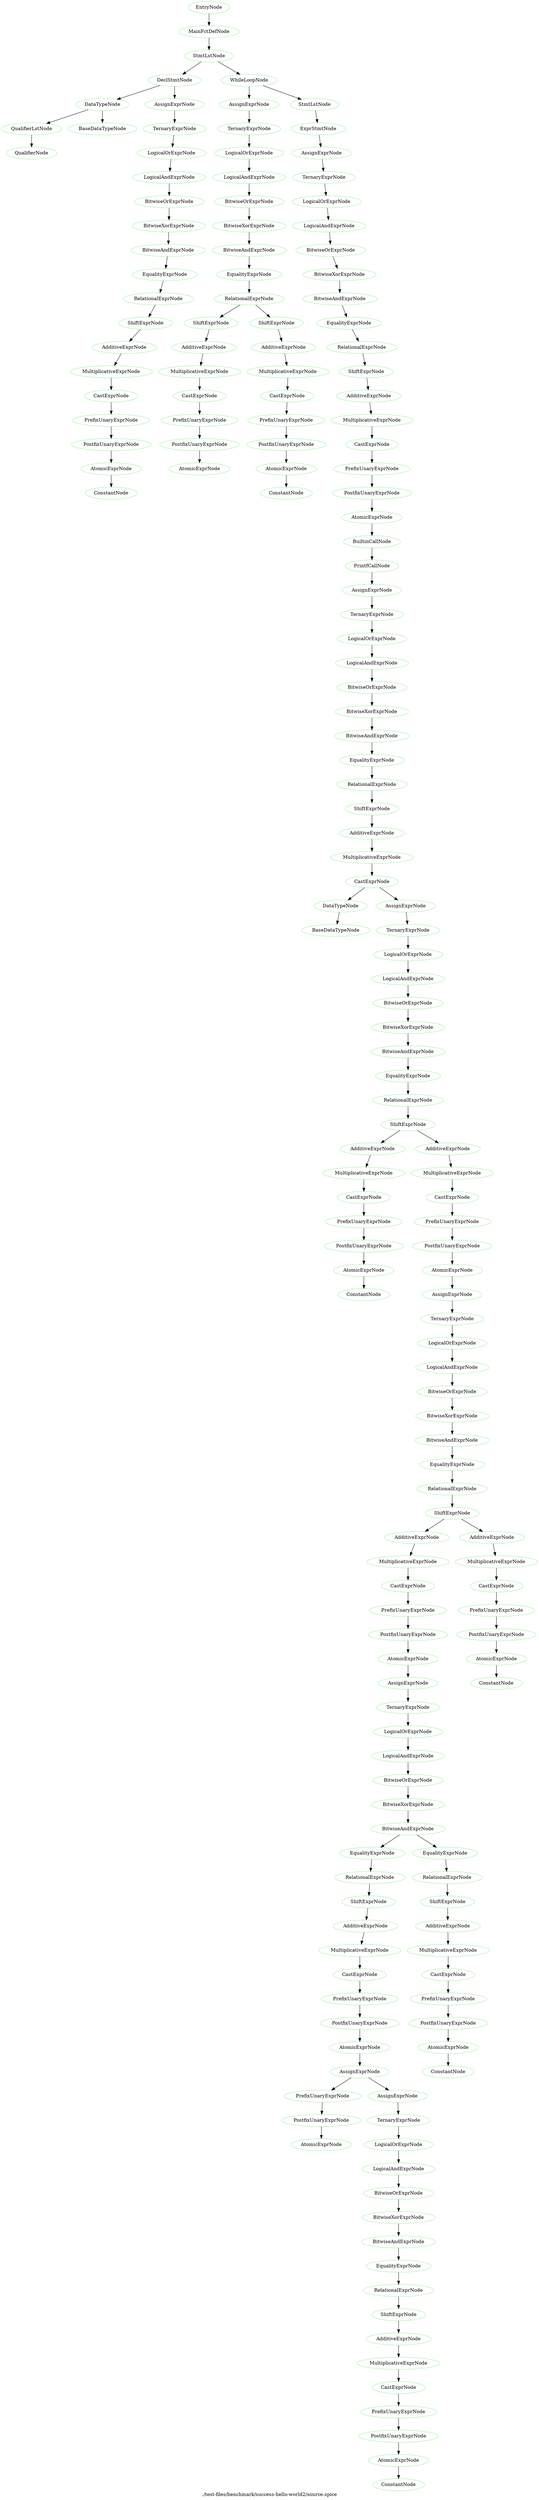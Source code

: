 digraph {
 rankdir="TB";
 label="./test-files/benchmark/success-hello-world2/source.spice";
 L3C1_EntryNode [color="lightgreen",label="EntryNode"];
 L3C1_MainFctDefNode [color="lightgreen",label="MainFctDefNode"];
 L3C1_EntryNode -> L3C1_MainFctDefNode;
 L3C15_StmtLstNode [color="lightgreen",label="StmtLstNode"];
 L3C1_MainFctDefNode -> L3C15_StmtLstNode;
 L4C5_DeclStmtNode [color="lightgreen",label="DeclStmtNode"];
 L3C15_StmtLstNode -> L4C5_DeclStmtNode;
 L4C5_DataTypeNode [color="lightgreen",label="DataTypeNode"];
 L4C5_DeclStmtNode -> L4C5_DataTypeNode;
 L4C5_QualifierLstNode [color="lightgreen",label="QualifierLstNode"];
 L4C5_DataTypeNode -> L4C5_QualifierLstNode;
 L4C5_QualifierNode [color="lightgreen",label="QualifierNode"];
 L4C5_QualifierLstNode -> L4C5_QualifierNode;
 L4C14_BaseDataTypeNode [color="lightgreen",label="BaseDataTypeNode"];
 L4C5_DataTypeNode -> L4C14_BaseDataTypeNode;
 L4C24_AssignExprNode [color="lightgreen",label="AssignExprNode"];
 L4C5_DeclStmtNode -> L4C24_AssignExprNode;
 L4C24_TernaryExprNode [color="lightgreen",label="TernaryExprNode"];
 L4C24_AssignExprNode -> L4C24_TernaryExprNode;
 L4C24_LogicalOrExprNode [color="lightgreen",label="LogicalOrExprNode"];
 L4C24_TernaryExprNode -> L4C24_LogicalOrExprNode;
 L4C24_LogicalAndExprNode [color="lightgreen",label="LogicalAndExprNode"];
 L4C24_LogicalOrExprNode -> L4C24_LogicalAndExprNode;
 L4C24_BitwiseOrExprNode [color="lightgreen",label="BitwiseOrExprNode"];
 L4C24_LogicalAndExprNode -> L4C24_BitwiseOrExprNode;
 L4C24_BitwiseXorExprNode [color="lightgreen",label="BitwiseXorExprNode"];
 L4C24_BitwiseOrExprNode -> L4C24_BitwiseXorExprNode;
 L4C24_BitwiseAndExprNode [color="lightgreen",label="BitwiseAndExprNode"];
 L4C24_BitwiseXorExprNode -> L4C24_BitwiseAndExprNode;
 L4C24_EqualityExprNode [color="lightgreen",label="EqualityExprNode"];
 L4C24_BitwiseAndExprNode -> L4C24_EqualityExprNode;
 L4C24_RelationalExprNode [color="lightgreen",label="RelationalExprNode"];
 L4C24_EqualityExprNode -> L4C24_RelationalExprNode;
 L4C24_ShiftExprNode [color="lightgreen",label="ShiftExprNode"];
 L4C24_RelationalExprNode -> L4C24_ShiftExprNode;
 L4C24_AdditiveExprNode [color="lightgreen",label="AdditiveExprNode"];
 L4C24_ShiftExprNode -> L4C24_AdditiveExprNode;
 L4C24_MultiplicativeExprNode [color="lightgreen",label="MultiplicativeExprNode"];
 L4C24_AdditiveExprNode -> L4C24_MultiplicativeExprNode;
 L4C24_CastExprNode [color="lightgreen",label="CastExprNode"];
 L4C24_MultiplicativeExprNode -> L4C24_CastExprNode;
 L4C24_PrefixUnaryExprNode [color="lightgreen",label="PrefixUnaryExprNode"];
 L4C24_CastExprNode -> L4C24_PrefixUnaryExprNode;
 L4C24_PostfixUnaryExprNode [color="lightgreen",label="PostfixUnaryExprNode"];
 L4C24_PrefixUnaryExprNode -> L4C24_PostfixUnaryExprNode;
 L4C24_AtomicExprNode [color="lightgreen",label="AtomicExprNode"];
 L4C24_PostfixUnaryExprNode -> L4C24_AtomicExprNode;
 L4C24_ConstantNode [color="lightgreen",label="ConstantNode"];
 L4C24_AtomicExprNode -> L4C24_ConstantNode;
 L5C5_WhileLoopNode [color="lightgreen",label="WhileLoopNode"];
 L3C15_StmtLstNode -> L5C5_WhileLoopNode;
 L5C11_AssignExprNode [color="lightgreen",label="AssignExprNode"];
 L5C5_WhileLoopNode -> L5C11_AssignExprNode;
 L5C11_TernaryExprNode [color="lightgreen",label="TernaryExprNode"];
 L5C11_AssignExprNode -> L5C11_TernaryExprNode;
 L5C11_LogicalOrExprNode [color="lightgreen",label="LogicalOrExprNode"];
 L5C11_TernaryExprNode -> L5C11_LogicalOrExprNode;
 L5C11_LogicalAndExprNode [color="lightgreen",label="LogicalAndExprNode"];
 L5C11_LogicalOrExprNode -> L5C11_LogicalAndExprNode;
 L5C11_BitwiseOrExprNode [color="lightgreen",label="BitwiseOrExprNode"];
 L5C11_LogicalAndExprNode -> L5C11_BitwiseOrExprNode;
 L5C11_BitwiseXorExprNode [color="lightgreen",label="BitwiseXorExprNode"];
 L5C11_BitwiseOrExprNode -> L5C11_BitwiseXorExprNode;
 L5C11_BitwiseAndExprNode [color="lightgreen",label="BitwiseAndExprNode"];
 L5C11_BitwiseXorExprNode -> L5C11_BitwiseAndExprNode;
 L5C11_EqualityExprNode [color="lightgreen",label="EqualityExprNode"];
 L5C11_BitwiseAndExprNode -> L5C11_EqualityExprNode;
 L5C11_RelationalExprNode [color="lightgreen",label="RelationalExprNode"];
 L5C11_EqualityExprNode -> L5C11_RelationalExprNode;
 L5C11_ShiftExprNode [color="lightgreen",label="ShiftExprNode"];
 L5C11_RelationalExprNode -> L5C11_ShiftExprNode;
 L5C11_AdditiveExprNode [color="lightgreen",label="AdditiveExprNode"];
 L5C11_ShiftExprNode -> L5C11_AdditiveExprNode;
 L5C11_MultiplicativeExprNode [color="lightgreen",label="MultiplicativeExprNode"];
 L5C11_AdditiveExprNode -> L5C11_MultiplicativeExprNode;
 L5C11_CastExprNode [color="lightgreen",label="CastExprNode"];
 L5C11_MultiplicativeExprNode -> L5C11_CastExprNode;
 L5C11_PrefixUnaryExprNode [color="lightgreen",label="PrefixUnaryExprNode"];
 L5C11_CastExprNode -> L5C11_PrefixUnaryExprNode;
 L5C11_PostfixUnaryExprNode [color="lightgreen",label="PostfixUnaryExprNode"];
 L5C11_PrefixUnaryExprNode -> L5C11_PostfixUnaryExprNode;
 L5C11_AtomicExprNode [color="lightgreen",label="AtomicExprNode"];
 L5C11_PostfixUnaryExprNode -> L5C11_AtomicExprNode;
 L5C16_ShiftExprNode [color="lightgreen",label="ShiftExprNode"];
 L5C11_RelationalExprNode -> L5C16_ShiftExprNode;
 L5C16_AdditiveExprNode [color="lightgreen",label="AdditiveExprNode"];
 L5C16_ShiftExprNode -> L5C16_AdditiveExprNode;
 L5C16_MultiplicativeExprNode [color="lightgreen",label="MultiplicativeExprNode"];
 L5C16_AdditiveExprNode -> L5C16_MultiplicativeExprNode;
 L5C16_CastExprNode [color="lightgreen",label="CastExprNode"];
 L5C16_MultiplicativeExprNode -> L5C16_CastExprNode;
 L5C16_PrefixUnaryExprNode [color="lightgreen",label="PrefixUnaryExprNode"];
 L5C16_CastExprNode -> L5C16_PrefixUnaryExprNode;
 L5C16_PostfixUnaryExprNode [color="lightgreen",label="PostfixUnaryExprNode"];
 L5C16_PrefixUnaryExprNode -> L5C16_PostfixUnaryExprNode;
 L5C16_AtomicExprNode [color="lightgreen",label="AtomicExprNode"];
 L5C16_PostfixUnaryExprNode -> L5C16_AtomicExprNode;
 L5C16_ConstantNode [color="lightgreen",label="ConstantNode"];
 L5C16_AtomicExprNode -> L5C16_ConstantNode;
 L5C18_StmtLstNode [color="lightgreen",label="StmtLstNode"];
 L5C5_WhileLoopNode -> L5C18_StmtLstNode;
 L6C9_ExprStmtNode [color="lightgreen",label="ExprStmtNode"];
 L5C18_StmtLstNode -> L6C9_ExprStmtNode;
 L6C9_AssignExprNode [color="lightgreen",label="AssignExprNode"];
 L6C9_ExprStmtNode -> L6C9_AssignExprNode;
 L6C9_TernaryExprNode [color="lightgreen",label="TernaryExprNode"];
 L6C9_AssignExprNode -> L6C9_TernaryExprNode;
 L6C9_LogicalOrExprNode [color="lightgreen",label="LogicalOrExprNode"];
 L6C9_TernaryExprNode -> L6C9_LogicalOrExprNode;
 L6C9_LogicalAndExprNode [color="lightgreen",label="LogicalAndExprNode"];
 L6C9_LogicalOrExprNode -> L6C9_LogicalAndExprNode;
 L6C9_BitwiseOrExprNode [color="lightgreen",label="BitwiseOrExprNode"];
 L6C9_LogicalAndExprNode -> L6C9_BitwiseOrExprNode;
 L6C9_BitwiseXorExprNode [color="lightgreen",label="BitwiseXorExprNode"];
 L6C9_BitwiseOrExprNode -> L6C9_BitwiseXorExprNode;
 L6C9_BitwiseAndExprNode [color="lightgreen",label="BitwiseAndExprNode"];
 L6C9_BitwiseXorExprNode -> L6C9_BitwiseAndExprNode;
 L6C9_EqualityExprNode [color="lightgreen",label="EqualityExprNode"];
 L6C9_BitwiseAndExprNode -> L6C9_EqualityExprNode;
 L6C9_RelationalExprNode [color="lightgreen",label="RelationalExprNode"];
 L6C9_EqualityExprNode -> L6C9_RelationalExprNode;
 L6C9_ShiftExprNode [color="lightgreen",label="ShiftExprNode"];
 L6C9_RelationalExprNode -> L6C9_ShiftExprNode;
 L6C9_AdditiveExprNode [color="lightgreen",label="AdditiveExprNode"];
 L6C9_ShiftExprNode -> L6C9_AdditiveExprNode;
 L6C9_MultiplicativeExprNode [color="lightgreen",label="MultiplicativeExprNode"];
 L6C9_AdditiveExprNode -> L6C9_MultiplicativeExprNode;
 L6C9_CastExprNode [color="lightgreen",label="CastExprNode"];
 L6C9_MultiplicativeExprNode -> L6C9_CastExprNode;
 L6C9_PrefixUnaryExprNode [color="lightgreen",label="PrefixUnaryExprNode"];
 L6C9_CastExprNode -> L6C9_PrefixUnaryExprNode;
 L6C9_PostfixUnaryExprNode [color="lightgreen",label="PostfixUnaryExprNode"];
 L6C9_PrefixUnaryExprNode -> L6C9_PostfixUnaryExprNode;
 L6C9_AtomicExprNode [color="lightgreen",label="AtomicExprNode"];
 L6C9_PostfixUnaryExprNode -> L6C9_AtomicExprNode;
 L6C9_BuiltinCallNode [color="lightgreen",label="BuiltinCallNode"];
 L6C9_AtomicExprNode -> L6C9_BuiltinCallNode;
 L6C9_PrintfCallNode [color="lightgreen",label="PrintfCallNode"];
 L6C9_BuiltinCallNode -> L6C9_PrintfCallNode;
 L6C22_AssignExprNode [color="lightgreen",label="AssignExprNode"];
 L6C9_PrintfCallNode -> L6C22_AssignExprNode;
 L6C22_TernaryExprNode [color="lightgreen",label="TernaryExprNode"];
 L6C22_AssignExprNode -> L6C22_TernaryExprNode;
 L6C22_LogicalOrExprNode [color="lightgreen",label="LogicalOrExprNode"];
 L6C22_TernaryExprNode -> L6C22_LogicalOrExprNode;
 L6C22_LogicalAndExprNode [color="lightgreen",label="LogicalAndExprNode"];
 L6C22_LogicalOrExprNode -> L6C22_LogicalAndExprNode;
 L6C22_BitwiseOrExprNode [color="lightgreen",label="BitwiseOrExprNode"];
 L6C22_LogicalAndExprNode -> L6C22_BitwiseOrExprNode;
 L6C22_BitwiseXorExprNode [color="lightgreen",label="BitwiseXorExprNode"];
 L6C22_BitwiseOrExprNode -> L6C22_BitwiseXorExprNode;
 L6C22_BitwiseAndExprNode [color="lightgreen",label="BitwiseAndExprNode"];
 L6C22_BitwiseXorExprNode -> L6C22_BitwiseAndExprNode;
 L6C22_EqualityExprNode [color="lightgreen",label="EqualityExprNode"];
 L6C22_BitwiseAndExprNode -> L6C22_EqualityExprNode;
 L6C22_RelationalExprNode [color="lightgreen",label="RelationalExprNode"];
 L6C22_EqualityExprNode -> L6C22_RelationalExprNode;
 L6C22_ShiftExprNode [color="lightgreen",label="ShiftExprNode"];
 L6C22_RelationalExprNode -> L6C22_ShiftExprNode;
 L6C22_AdditiveExprNode [color="lightgreen",label="AdditiveExprNode"];
 L6C22_ShiftExprNode -> L6C22_AdditiveExprNode;
 L6C22_MultiplicativeExprNode [color="lightgreen",label="MultiplicativeExprNode"];
 L6C22_AdditiveExprNode -> L6C22_MultiplicativeExprNode;
 L6C22_CastExprNode [color="lightgreen",label="CastExprNode"];
 L6C22_MultiplicativeExprNode -> L6C22_CastExprNode;
 L6C27_DataTypeNode [color="lightgreen",label="DataTypeNode"];
 L6C22_CastExprNode -> L6C27_DataTypeNode;
 L6C27_BaseDataTypeNode [color="lightgreen",label="BaseDataTypeNode"];
 L6C27_DataTypeNode -> L6C27_BaseDataTypeNode;
 L6C33_AssignExprNode [color="lightgreen",label="AssignExprNode"];
 L6C22_CastExprNode -> L6C33_AssignExprNode;
 L6C33_TernaryExprNode [color="lightgreen",label="TernaryExprNode"];
 L6C33_AssignExprNode -> L6C33_TernaryExprNode;
 L6C33_LogicalOrExprNode [color="lightgreen",label="LogicalOrExprNode"];
 L6C33_TernaryExprNode -> L6C33_LogicalOrExprNode;
 L6C33_LogicalAndExprNode [color="lightgreen",label="LogicalAndExprNode"];
 L6C33_LogicalOrExprNode -> L6C33_LogicalAndExprNode;
 L6C33_BitwiseOrExprNode [color="lightgreen",label="BitwiseOrExprNode"];
 L6C33_LogicalAndExprNode -> L6C33_BitwiseOrExprNode;
 L6C33_BitwiseXorExprNode [color="lightgreen",label="BitwiseXorExprNode"];
 L6C33_BitwiseOrExprNode -> L6C33_BitwiseXorExprNode;
 L6C33_BitwiseAndExprNode [color="lightgreen",label="BitwiseAndExprNode"];
 L6C33_BitwiseXorExprNode -> L6C33_BitwiseAndExprNode;
 L6C33_EqualityExprNode [color="lightgreen",label="EqualityExprNode"];
 L6C33_BitwiseAndExprNode -> L6C33_EqualityExprNode;
 L6C33_RelationalExprNode [color="lightgreen",label="RelationalExprNode"];
 L6C33_EqualityExprNode -> L6C33_RelationalExprNode;
 L6C33_ShiftExprNode [color="lightgreen",label="ShiftExprNode"];
 L6C33_RelationalExprNode -> L6C33_ShiftExprNode;
 L6C33_AdditiveExprNode [color="lightgreen",label="AdditiveExprNode"];
 L6C33_ShiftExprNode -> L6C33_AdditiveExprNode;
 L6C33_MultiplicativeExprNode [color="lightgreen",label="MultiplicativeExprNode"];
 L6C33_AdditiveExprNode -> L6C33_MultiplicativeExprNode;
 L6C33_CastExprNode [color="lightgreen",label="CastExprNode"];
 L6C33_MultiplicativeExprNode -> L6C33_CastExprNode;
 L6C33_PrefixUnaryExprNode [color="lightgreen",label="PrefixUnaryExprNode"];
 L6C33_CastExprNode -> L6C33_PrefixUnaryExprNode;
 L6C33_PostfixUnaryExprNode [color="lightgreen",label="PostfixUnaryExprNode"];
 L6C33_PrefixUnaryExprNode -> L6C33_PostfixUnaryExprNode;
 L6C33_AtomicExprNode [color="lightgreen",label="AtomicExprNode"];
 L6C33_PostfixUnaryExprNode -> L6C33_AtomicExprNode;
 L6C33_ConstantNode [color="lightgreen",label="ConstantNode"];
 L6C33_AtomicExprNode -> L6C33_ConstantNode;
 L6C56_AdditiveExprNode [color="lightgreen",label="AdditiveExprNode"];
 L6C33_ShiftExprNode -> L6C56_AdditiveExprNode;
 L6C56_MultiplicativeExprNode [color="lightgreen",label="MultiplicativeExprNode"];
 L6C56_AdditiveExprNode -> L6C56_MultiplicativeExprNode;
 L6C56_CastExprNode [color="lightgreen",label="CastExprNode"];
 L6C56_MultiplicativeExprNode -> L6C56_CastExprNode;
 L6C56_PrefixUnaryExprNode [color="lightgreen",label="PrefixUnaryExprNode"];
 L6C56_CastExprNode -> L6C56_PrefixUnaryExprNode;
 L6C56_PostfixUnaryExprNode [color="lightgreen",label="PostfixUnaryExprNode"];
 L6C56_PrefixUnaryExprNode -> L6C56_PostfixUnaryExprNode;
 L6C56_AtomicExprNode [color="lightgreen",label="AtomicExprNode"];
 L6C56_PostfixUnaryExprNode -> L6C56_AtomicExprNode;
 L6C57_AssignExprNode [color="lightgreen",label="AssignExprNode"];
 L6C56_AtomicExprNode -> L6C57_AssignExprNode;
 L6C57_TernaryExprNode [color="lightgreen",label="TernaryExprNode"];
 L6C57_AssignExprNode -> L6C57_TernaryExprNode;
 L6C57_LogicalOrExprNode [color="lightgreen",label="LogicalOrExprNode"];
 L6C57_TernaryExprNode -> L6C57_LogicalOrExprNode;
 L6C57_LogicalAndExprNode [color="lightgreen",label="LogicalAndExprNode"];
 L6C57_LogicalOrExprNode -> L6C57_LogicalAndExprNode;
 L6C57_BitwiseOrExprNode [color="lightgreen",label="BitwiseOrExprNode"];
 L6C57_LogicalAndExprNode -> L6C57_BitwiseOrExprNode;
 L6C57_BitwiseXorExprNode [color="lightgreen",label="BitwiseXorExprNode"];
 L6C57_BitwiseOrExprNode -> L6C57_BitwiseXorExprNode;
 L6C57_BitwiseAndExprNode [color="lightgreen",label="BitwiseAndExprNode"];
 L6C57_BitwiseXorExprNode -> L6C57_BitwiseAndExprNode;
 L6C57_EqualityExprNode [color="lightgreen",label="EqualityExprNode"];
 L6C57_BitwiseAndExprNode -> L6C57_EqualityExprNode;
 L6C57_RelationalExprNode [color="lightgreen",label="RelationalExprNode"];
 L6C57_EqualityExprNode -> L6C57_RelationalExprNode;
 L6C57_ShiftExprNode [color="lightgreen",label="ShiftExprNode"];
 L6C57_RelationalExprNode -> L6C57_ShiftExprNode;
 L6C57_AdditiveExprNode [color="lightgreen",label="AdditiveExprNode"];
 L6C57_ShiftExprNode -> L6C57_AdditiveExprNode;
 L6C57_MultiplicativeExprNode [color="lightgreen",label="MultiplicativeExprNode"];
 L6C57_AdditiveExprNode -> L6C57_MultiplicativeExprNode;
 L6C57_CastExprNode [color="lightgreen",label="CastExprNode"];
 L6C57_MultiplicativeExprNode -> L6C57_CastExprNode;
 L6C57_PrefixUnaryExprNode [color="lightgreen",label="PrefixUnaryExprNode"];
 L6C57_CastExprNode -> L6C57_PrefixUnaryExprNode;
 L6C57_PostfixUnaryExprNode [color="lightgreen",label="PostfixUnaryExprNode"];
 L6C57_PrefixUnaryExprNode -> L6C57_PostfixUnaryExprNode;
 L6C57_AtomicExprNode [color="lightgreen",label="AtomicExprNode"];
 L6C57_PostfixUnaryExprNode -> L6C57_AtomicExprNode;
 L6C58_AssignExprNode [color="lightgreen",label="AssignExprNode"];
 L6C57_AtomicExprNode -> L6C58_AssignExprNode;
 L6C58_TernaryExprNode [color="lightgreen",label="TernaryExprNode"];
 L6C58_AssignExprNode -> L6C58_TernaryExprNode;
 L6C58_LogicalOrExprNode [color="lightgreen",label="LogicalOrExprNode"];
 L6C58_TernaryExprNode -> L6C58_LogicalOrExprNode;
 L6C58_LogicalAndExprNode [color="lightgreen",label="LogicalAndExprNode"];
 L6C58_LogicalOrExprNode -> L6C58_LogicalAndExprNode;
 L6C58_BitwiseOrExprNode [color="lightgreen",label="BitwiseOrExprNode"];
 L6C58_LogicalAndExprNode -> L6C58_BitwiseOrExprNode;
 L6C58_BitwiseXorExprNode [color="lightgreen",label="BitwiseXorExprNode"];
 L6C58_BitwiseOrExprNode -> L6C58_BitwiseXorExprNode;
 L6C58_BitwiseAndExprNode [color="lightgreen",label="BitwiseAndExprNode"];
 L6C58_BitwiseXorExprNode -> L6C58_BitwiseAndExprNode;
 L6C58_EqualityExprNode [color="lightgreen",label="EqualityExprNode"];
 L6C58_BitwiseAndExprNode -> L6C58_EqualityExprNode;
 L6C58_RelationalExprNode [color="lightgreen",label="RelationalExprNode"];
 L6C58_EqualityExprNode -> L6C58_RelationalExprNode;
 L6C58_ShiftExprNode [color="lightgreen",label="ShiftExprNode"];
 L6C58_RelationalExprNode -> L6C58_ShiftExprNode;
 L6C58_AdditiveExprNode [color="lightgreen",label="AdditiveExprNode"];
 L6C58_ShiftExprNode -> L6C58_AdditiveExprNode;
 L6C58_MultiplicativeExprNode [color="lightgreen",label="MultiplicativeExprNode"];
 L6C58_AdditiveExprNode -> L6C58_MultiplicativeExprNode;
 L6C58_CastExprNode [color="lightgreen",label="CastExprNode"];
 L6C58_MultiplicativeExprNode -> L6C58_CastExprNode;
 L6C58_PrefixUnaryExprNode [color="lightgreen",label="PrefixUnaryExprNode"];
 L6C58_CastExprNode -> L6C58_PrefixUnaryExprNode;
 L6C58_PostfixUnaryExprNode [color="lightgreen",label="PostfixUnaryExprNode"];
 L6C58_PrefixUnaryExprNode -> L6C58_PostfixUnaryExprNode;
 L6C58_AtomicExprNode [color="lightgreen",label="AtomicExprNode"];
 L6C58_PostfixUnaryExprNode -> L6C58_AtomicExprNode;
 L6C59_AssignExprNode [color="lightgreen",label="AssignExprNode"];
 L6C58_AtomicExprNode -> L6C59_AssignExprNode;
 L6C59_PrefixUnaryExprNode [color="lightgreen",label="PrefixUnaryExprNode"];
 L6C59_AssignExprNode -> L6C59_PrefixUnaryExprNode;
 L6C59_PostfixUnaryExprNode [color="lightgreen",label="PostfixUnaryExprNode"];
 L6C59_PrefixUnaryExprNode -> L6C59_PostfixUnaryExprNode;
 L6C59_AtomicExprNode [color="lightgreen",label="AtomicExprNode"];
 L6C59_PostfixUnaryExprNode -> L6C59_AtomicExprNode;
 L6C66_AssignExprNode [color="lightgreen",label="AssignExprNode"];
 L6C59_AssignExprNode -> L6C66_AssignExprNode;
 L6C66_TernaryExprNode [color="lightgreen",label="TernaryExprNode"];
 L6C66_AssignExprNode -> L6C66_TernaryExprNode;
 L6C66_LogicalOrExprNode [color="lightgreen",label="LogicalOrExprNode"];
 L6C66_TernaryExprNode -> L6C66_LogicalOrExprNode;
 L6C66_LogicalAndExprNode [color="lightgreen",label="LogicalAndExprNode"];
 L6C66_LogicalOrExprNode -> L6C66_LogicalAndExprNode;
 L6C66_BitwiseOrExprNode [color="lightgreen",label="BitwiseOrExprNode"];
 L6C66_LogicalAndExprNode -> L6C66_BitwiseOrExprNode;
 L6C66_BitwiseXorExprNode [color="lightgreen",label="BitwiseXorExprNode"];
 L6C66_BitwiseOrExprNode -> L6C66_BitwiseXorExprNode;
 L6C66_BitwiseAndExprNode [color="lightgreen",label="BitwiseAndExprNode"];
 L6C66_BitwiseXorExprNode -> L6C66_BitwiseAndExprNode;
 L6C66_EqualityExprNode [color="lightgreen",label="EqualityExprNode"];
 L6C66_BitwiseAndExprNode -> L6C66_EqualityExprNode;
 L6C66_RelationalExprNode [color="lightgreen",label="RelationalExprNode"];
 L6C66_EqualityExprNode -> L6C66_RelationalExprNode;
 L6C66_ShiftExprNode [color="lightgreen",label="ShiftExprNode"];
 L6C66_RelationalExprNode -> L6C66_ShiftExprNode;
 L6C66_AdditiveExprNode [color="lightgreen",label="AdditiveExprNode"];
 L6C66_ShiftExprNode -> L6C66_AdditiveExprNode;
 L6C66_MultiplicativeExprNode [color="lightgreen",label="MultiplicativeExprNode"];
 L6C66_AdditiveExprNode -> L6C66_MultiplicativeExprNode;
 L6C66_CastExprNode [color="lightgreen",label="CastExprNode"];
 L6C66_MultiplicativeExprNode -> L6C66_CastExprNode;
 L6C66_PrefixUnaryExprNode [color="lightgreen",label="PrefixUnaryExprNode"];
 L6C66_CastExprNode -> L6C66_PrefixUnaryExprNode;
 L6C66_PostfixUnaryExprNode [color="lightgreen",label="PostfixUnaryExprNode"];
 L6C66_PrefixUnaryExprNode -> L6C66_PostfixUnaryExprNode;
 L6C66_AtomicExprNode [color="lightgreen",label="AtomicExprNode"];
 L6C66_PostfixUnaryExprNode -> L6C66_AtomicExprNode;
 L6C66_ConstantNode [color="lightgreen",label="ConstantNode"];
 L6C66_AtomicExprNode -> L6C66_ConstantNode;
 L6C71_EqualityExprNode [color="lightgreen",label="EqualityExprNode"];
 L6C58_BitwiseAndExprNode -> L6C71_EqualityExprNode;
 L6C71_RelationalExprNode [color="lightgreen",label="RelationalExprNode"];
 L6C71_EqualityExprNode -> L6C71_RelationalExprNode;
 L6C71_ShiftExprNode [color="lightgreen",label="ShiftExprNode"];
 L6C71_RelationalExprNode -> L6C71_ShiftExprNode;
 L6C71_AdditiveExprNode [color="lightgreen",label="AdditiveExprNode"];
 L6C71_ShiftExprNode -> L6C71_AdditiveExprNode;
 L6C71_MultiplicativeExprNode [color="lightgreen",label="MultiplicativeExprNode"];
 L6C71_AdditiveExprNode -> L6C71_MultiplicativeExprNode;
 L6C71_CastExprNode [color="lightgreen",label="CastExprNode"];
 L6C71_MultiplicativeExprNode -> L6C71_CastExprNode;
 L6C71_PrefixUnaryExprNode [color="lightgreen",label="PrefixUnaryExprNode"];
 L6C71_CastExprNode -> L6C71_PrefixUnaryExprNode;
 L6C71_PostfixUnaryExprNode [color="lightgreen",label="PostfixUnaryExprNode"];
 L6C71_PrefixUnaryExprNode -> L6C71_PostfixUnaryExprNode;
 L6C71_AtomicExprNode [color="lightgreen",label="AtomicExprNode"];
 L6C71_PostfixUnaryExprNode -> L6C71_AtomicExprNode;
 L6C71_ConstantNode [color="lightgreen",label="ConstantNode"];
 L6C71_AtomicExprNode -> L6C71_ConstantNode;
 L6C80_AdditiveExprNode [color="lightgreen",label="AdditiveExprNode"];
 L6C57_ShiftExprNode -> L6C80_AdditiveExprNode;
 L6C80_MultiplicativeExprNode [color="lightgreen",label="MultiplicativeExprNode"];
 L6C80_AdditiveExprNode -> L6C80_MultiplicativeExprNode;
 L6C80_CastExprNode [color="lightgreen",label="CastExprNode"];
 L6C80_MultiplicativeExprNode -> L6C80_CastExprNode;
 L6C80_PrefixUnaryExprNode [color="lightgreen",label="PrefixUnaryExprNode"];
 L6C80_CastExprNode -> L6C80_PrefixUnaryExprNode;
 L6C80_PostfixUnaryExprNode [color="lightgreen",label="PostfixUnaryExprNode"];
 L6C80_PrefixUnaryExprNode -> L6C80_PostfixUnaryExprNode;
 L6C80_AtomicExprNode [color="lightgreen",label="AtomicExprNode"];
 L6C80_PostfixUnaryExprNode -> L6C80_AtomicExprNode;
 L6C80_ConstantNode [color="lightgreen",label="ConstantNode"];
 L6C80_AtomicExprNode -> L6C80_ConstantNode;
}
